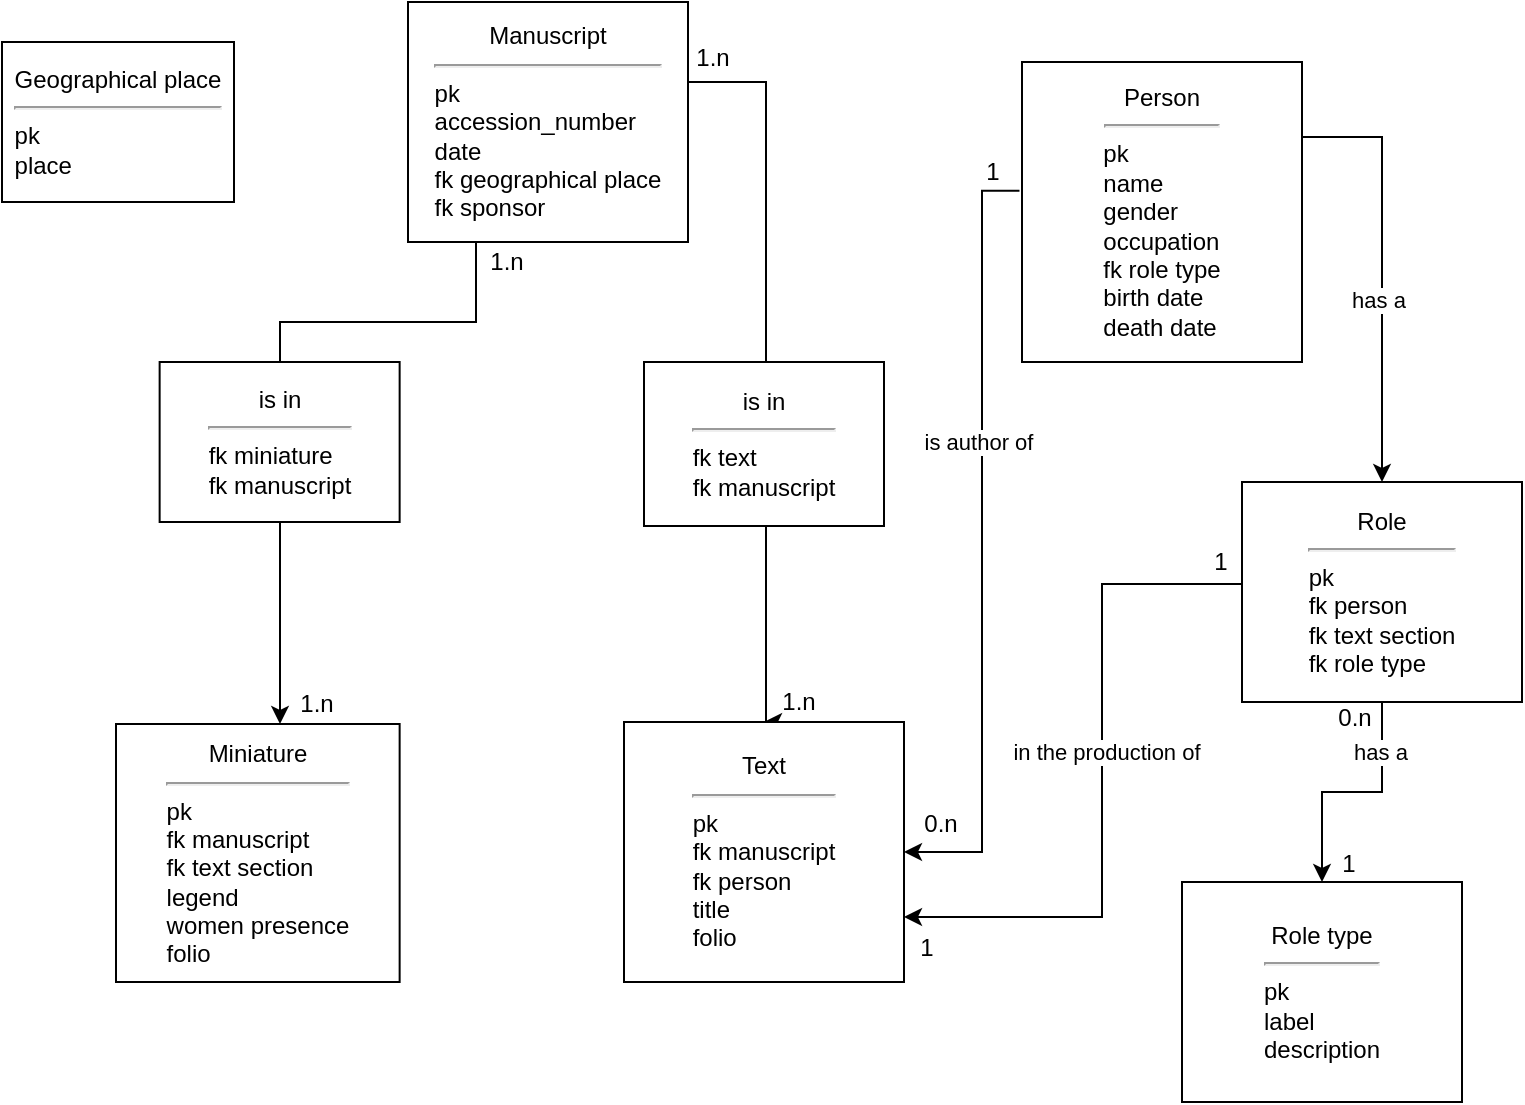 <mxfile version="20.7.4" type="github">
  <diagram id="q0DILytYg0iy6yfAkVPH" name="Page-1">
    <mxGraphModel dx="896" dy="529" grid="1" gridSize="10" guides="1" tooltips="1" connect="1" arrows="1" fold="1" page="1" pageScale="1" pageWidth="827" pageHeight="1169" math="0" shadow="0">
      <root>
        <mxCell id="0" />
        <mxCell id="1" parent="0" />
        <mxCell id="4ma81mb0YaSDIXV27W-R-30" style="edgeStyle=orthogonalEdgeStyle;rounded=0;orthogonalLoop=1;jettySize=auto;html=1;" parent="1" source="Z-nDP4wHouM15RZJmkO2-1" target="Z-nDP4wHouM15RZJmkO2-10" edge="1">
          <mxGeometry relative="1" as="geometry">
            <Array as="points">
              <mxPoint x="277" y="260" />
              <mxPoint x="179" y="260" />
            </Array>
          </mxGeometry>
        </mxCell>
        <mxCell id="4ma81mb0YaSDIXV27W-R-31" style="edgeStyle=orthogonalEdgeStyle;rounded=0;orthogonalLoop=1;jettySize=auto;html=1;entryX=0.5;entryY=0;entryDx=0;entryDy=0;" parent="1" source="Z-nDP4wHouM15RZJmkO2-1" target="Z-nDP4wHouM15RZJmkO2-14" edge="1">
          <mxGeometry relative="1" as="geometry">
            <Array as="points">
              <mxPoint x="422" y="140" />
            </Array>
          </mxGeometry>
        </mxCell>
        <mxCell id="Z-nDP4wHouM15RZJmkO2-1" value="&lt;div&gt;Manuscript&lt;/div&gt;&lt;div&gt;&lt;hr&gt;&lt;/div&gt;&lt;div align=&quot;left&quot;&gt;pk&lt;/div&gt;&lt;div align=&quot;left&quot;&gt;accession_number&lt;/div&gt;&lt;div align=&quot;left&quot;&gt;date&lt;/div&gt;&lt;div align=&quot;left&quot;&gt;fk geographical place&lt;/div&gt;&lt;div align=&quot;left&quot;&gt;fk sponsor&lt;br&gt;&lt;/div&gt;" style="rounded=0;whiteSpace=wrap;html=1;" parent="1" vertex="1">
          <mxGeometry x="243" y="100" width="140" height="120" as="geometry" />
        </mxCell>
        <mxCell id="f1sQHdEGRzn72mfnm5AS-17" style="edgeStyle=orthogonalEdgeStyle;rounded=0;orthogonalLoop=1;jettySize=auto;html=1;exitX=0;exitY=0.5;exitDx=0;exitDy=0;entryX=1;entryY=0.75;entryDx=0;entryDy=0;" edge="1" parent="1" source="Z-nDP4wHouM15RZJmkO2-4" target="Z-nDP4wHouM15RZJmkO2-14">
          <mxGeometry relative="1" as="geometry">
            <Array as="points">
              <mxPoint x="590" y="391" />
              <mxPoint x="590" y="557" />
            </Array>
          </mxGeometry>
        </mxCell>
        <mxCell id="f1sQHdEGRzn72mfnm5AS-23" value="in the production of" style="edgeLabel;html=1;align=center;verticalAlign=middle;resizable=0;points=[];" vertex="1" connectable="0" parent="f1sQHdEGRzn72mfnm5AS-17">
          <mxGeometry x="-0.072" y="2" relative="1" as="geometry">
            <mxPoint as="offset" />
          </mxGeometry>
        </mxCell>
        <mxCell id="f1sQHdEGRzn72mfnm5AS-18" style="edgeStyle=orthogonalEdgeStyle;rounded=0;orthogonalLoop=1;jettySize=auto;html=1;exitX=0.5;exitY=1;exitDx=0;exitDy=0;entryX=0.5;entryY=0;entryDx=0;entryDy=0;" edge="1" parent="1" source="Z-nDP4wHouM15RZJmkO2-4" target="f1sQHdEGRzn72mfnm5AS-9">
          <mxGeometry relative="1" as="geometry" />
        </mxCell>
        <mxCell id="f1sQHdEGRzn72mfnm5AS-22" value="has a" style="edgeLabel;html=1;align=center;verticalAlign=middle;resizable=0;points=[];" vertex="1" connectable="0" parent="f1sQHdEGRzn72mfnm5AS-18">
          <mxGeometry x="-0.591" y="3" relative="1" as="geometry">
            <mxPoint x="-4" as="offset" />
          </mxGeometry>
        </mxCell>
        <mxCell id="Z-nDP4wHouM15RZJmkO2-4" value="&lt;div&gt;Role&lt;br&gt;&lt;/div&gt;&lt;div&gt;&lt;hr&gt;&lt;/div&gt;&lt;div align=&quot;left&quot;&gt;pk&lt;/div&gt;&lt;div align=&quot;left&quot;&gt;fk person&lt;/div&gt;&lt;div align=&quot;left&quot;&gt;fk text section&lt;/div&gt;&lt;div align=&quot;left&quot;&gt;fk role type&lt;br&gt;&lt;/div&gt;" style="rounded=0;whiteSpace=wrap;html=1;" parent="1" vertex="1">
          <mxGeometry x="660" y="340" width="140" height="110" as="geometry" />
        </mxCell>
        <mxCell id="Z-nDP4wHouM15RZJmkO2-10" value="&lt;div&gt;Miniature&lt;br&gt;&lt;/div&gt;&lt;div&gt;&lt;hr&gt;&lt;/div&gt;&lt;div align=&quot;left&quot;&gt;pk&lt;/div&gt;&lt;div align=&quot;left&quot;&gt;fk manuscript&lt;/div&gt;&lt;div align=&quot;left&quot;&gt;fk text section&lt;br&gt;&lt;/div&gt;&lt;div align=&quot;left&quot;&gt;legend&lt;/div&gt;&lt;div align=&quot;left&quot;&gt;women presence&lt;/div&gt;&lt;div align=&quot;left&quot;&gt;folio&lt;br&gt;&lt;/div&gt;" style="rounded=0;whiteSpace=wrap;html=1;" parent="1" vertex="1">
          <mxGeometry x="97" y="461" width="141.82" height="129" as="geometry" />
        </mxCell>
        <mxCell id="Z-nDP4wHouM15RZJmkO2-14" value="&lt;div align=&quot;center&quot;&gt;Text&lt;/div&gt;&lt;div align=&quot;center&quot;&gt;&lt;hr&gt;&lt;/div&gt;&lt;div align=&quot;left&quot;&gt;pk&lt;/div&gt;&lt;div align=&quot;left&quot;&gt;fk manuscript&lt;br&gt;&lt;/div&gt;&lt;div align=&quot;left&quot;&gt;fk person&lt;br&gt;&lt;/div&gt;&lt;div align=&quot;left&quot;&gt;title&lt;/div&gt;&lt;div align=&quot;left&quot;&gt;folio&lt;/div&gt;" style="rounded=0;whiteSpace=wrap;html=1;align=center;" parent="1" vertex="1">
          <mxGeometry x="351" y="460" width="140" height="130" as="geometry" />
        </mxCell>
        <mxCell id="F8eL2Q75ojKpojj5MNbm-3" value="&lt;div&gt;Geographical place&lt;br&gt;&lt;/div&gt;&lt;div&gt;&lt;hr&gt;&lt;/div&gt;&lt;div align=&quot;left&quot;&gt;pk&lt;/div&gt;&lt;div align=&quot;left&quot;&gt;place&lt;br&gt;&lt;/div&gt;" style="rounded=0;whiteSpace=wrap;html=1;" parent="1" vertex="1">
          <mxGeometry x="40" y="120" width="116" height="80" as="geometry" />
        </mxCell>
        <mxCell id="f1sQHdEGRzn72mfnm5AS-15" style="edgeStyle=orthogonalEdgeStyle;rounded=0;orthogonalLoop=1;jettySize=auto;html=1;exitX=-0.009;exitY=0.429;exitDx=0;exitDy=0;entryX=1;entryY=0.5;entryDx=0;entryDy=0;exitPerimeter=0;" edge="1" parent="1" source="f1sQHdEGRzn72mfnm5AS-21" target="Z-nDP4wHouM15RZJmkO2-14">
          <mxGeometry relative="1" as="geometry">
            <mxPoint x="535.75" y="272.0" as="sourcePoint" />
            <Array as="points">
              <mxPoint x="530" y="194" />
              <mxPoint x="530" y="525" />
            </Array>
          </mxGeometry>
        </mxCell>
        <mxCell id="f1sQHdEGRzn72mfnm5AS-19" value="is author of" style="edgeLabel;html=1;align=center;verticalAlign=middle;resizable=0;points=[];" vertex="1" connectable="0" parent="f1sQHdEGRzn72mfnm5AS-15">
          <mxGeometry x="-0.339" y="-2" relative="1" as="geometry">
            <mxPoint y="16" as="offset" />
          </mxGeometry>
        </mxCell>
        <mxCell id="f1sQHdEGRzn72mfnm5AS-16" style="edgeStyle=orthogonalEdgeStyle;rounded=0;orthogonalLoop=1;jettySize=auto;html=1;exitX=1;exitY=0.25;exitDx=0;exitDy=0;entryX=0.5;entryY=0;entryDx=0;entryDy=0;" edge="1" parent="1" source="f1sQHdEGRzn72mfnm5AS-21" target="Z-nDP4wHouM15RZJmkO2-4">
          <mxGeometry relative="1" as="geometry">
            <mxPoint x="607.25" y="272.0" as="sourcePoint" />
          </mxGeometry>
        </mxCell>
        <mxCell id="f1sQHdEGRzn72mfnm5AS-20" value="has a" style="edgeLabel;html=1;align=center;verticalAlign=middle;resizable=0;points=[];" vertex="1" connectable="0" parent="f1sQHdEGRzn72mfnm5AS-16">
          <mxGeometry x="0.125" y="3" relative="1" as="geometry">
            <mxPoint x="-5" y="2" as="offset" />
          </mxGeometry>
        </mxCell>
        <mxCell id="4ma81mb0YaSDIXV27W-R-4" value="&lt;div&gt;is in&lt;br&gt;&lt;/div&gt;&lt;div&gt;&lt;hr&gt;&lt;/div&gt;&lt;div align=&quot;left&quot;&gt;fk miniature&lt;br&gt;&lt;/div&gt;&lt;div align=&quot;left&quot;&gt;fk manuscript&lt;br&gt;&lt;/div&gt;" style="rounded=0;whiteSpace=wrap;html=1;" parent="1" vertex="1">
          <mxGeometry x="118.82" y="280" width="120" height="80" as="geometry" />
        </mxCell>
        <mxCell id="4ma81mb0YaSDIXV27W-R-6" value="&lt;div&gt;is in&lt;br&gt;&lt;/div&gt;&lt;div&gt;&lt;hr&gt;&lt;/div&gt;&lt;div align=&quot;left&quot;&gt;fk text&lt;/div&gt;&lt;div align=&quot;left&quot;&gt;fk manuscript&lt;br&gt;&lt;/div&gt;" style="rounded=0;whiteSpace=wrap;html=1;" parent="1" vertex="1">
          <mxGeometry x="361" y="280" width="120" height="82" as="geometry" />
        </mxCell>
        <mxCell id="4ma81mb0YaSDIXV27W-R-45" value="1.n" style="text;html=1;align=center;verticalAlign=middle;resizable=0;points=[];autosize=1;strokeColor=none;fillColor=none;" parent="1" vertex="1">
          <mxGeometry x="177" y="436" width="40" height="30" as="geometry" />
        </mxCell>
        <mxCell id="4ma81mb0YaSDIXV27W-R-46" value="1.n" style="text;html=1;align=center;verticalAlign=middle;resizable=0;points=[];autosize=1;strokeColor=none;fillColor=none;" parent="1" vertex="1">
          <mxGeometry x="272" y="215" width="40" height="30" as="geometry" />
        </mxCell>
        <mxCell id="4ma81mb0YaSDIXV27W-R-47" value="1.n" style="text;html=1;align=center;verticalAlign=middle;resizable=0;points=[];autosize=1;strokeColor=none;fillColor=none;" parent="1" vertex="1">
          <mxGeometry x="375" y="113" width="40" height="30" as="geometry" />
        </mxCell>
        <mxCell id="4ma81mb0YaSDIXV27W-R-49" value="1.n" style="text;html=1;align=center;verticalAlign=middle;resizable=0;points=[];autosize=1;strokeColor=none;fillColor=none;" parent="1" vertex="1">
          <mxGeometry x="418" y="435" width="40" height="30" as="geometry" />
        </mxCell>
        <mxCell id="f1sQHdEGRzn72mfnm5AS-9" value="&lt;div&gt;Role type&lt;br&gt;&lt;/div&gt;&lt;div&gt;&lt;hr&gt;&lt;/div&gt;&lt;div align=&quot;left&quot;&gt;pk&lt;br&gt;&lt;/div&gt;&lt;div align=&quot;left&quot;&gt;label&lt;/div&gt;&lt;div align=&quot;left&quot;&gt;description&lt;br&gt;&lt;/div&gt;" style="rounded=0;whiteSpace=wrap;html=1;" vertex="1" parent="1">
          <mxGeometry x="630" y="540" width="140" height="110" as="geometry" />
        </mxCell>
        <mxCell id="f1sQHdEGRzn72mfnm5AS-21" value="&lt;div align=&quot;center&quot;&gt;Person&lt;br&gt;&lt;/div&gt;&lt;div align=&quot;center&quot;&gt;&lt;hr&gt;&lt;/div&gt;&lt;div align=&quot;left&quot;&gt;pk&lt;/div&gt;&lt;div align=&quot;left&quot;&gt;name&lt;/div&gt;&lt;div align=&quot;left&quot;&gt;gender&lt;/div&gt;&lt;div align=&quot;left&quot;&gt;occupation&lt;/div&gt;&lt;div align=&quot;left&quot;&gt;fk role type&lt;/div&gt;&lt;div align=&quot;left&quot;&gt;birth date&lt;/div&gt;&lt;div align=&quot;left&quot;&gt;death date&lt;br&gt;&lt;/div&gt;" style="rounded=0;whiteSpace=wrap;html=1;align=center;" vertex="1" parent="1">
          <mxGeometry x="550" y="130" width="140" height="150" as="geometry" />
        </mxCell>
        <mxCell id="f1sQHdEGRzn72mfnm5AS-25" value="1" style="text;html=1;align=center;verticalAlign=middle;resizable=0;points=[];autosize=1;strokeColor=none;fillColor=none;" vertex="1" parent="1">
          <mxGeometry x="520" y="170" width="30" height="30" as="geometry" />
        </mxCell>
        <mxCell id="f1sQHdEGRzn72mfnm5AS-26" value="0.n" style="text;html=1;align=center;verticalAlign=middle;resizable=0;points=[];autosize=1;strokeColor=none;fillColor=none;" vertex="1" parent="1">
          <mxGeometry x="489" y="496" width="40" height="30" as="geometry" />
        </mxCell>
        <mxCell id="f1sQHdEGRzn72mfnm5AS-27" value="1" style="text;html=1;align=center;verticalAlign=middle;resizable=0;points=[];autosize=1;strokeColor=none;fillColor=none;" vertex="1" parent="1">
          <mxGeometry x="634" y="365" width="30" height="30" as="geometry" />
        </mxCell>
        <mxCell id="f1sQHdEGRzn72mfnm5AS-30" value="1" style="text;html=1;align=center;verticalAlign=middle;resizable=0;points=[];autosize=1;strokeColor=none;fillColor=none;" vertex="1" parent="1">
          <mxGeometry x="487" y="558" width="30" height="30" as="geometry" />
        </mxCell>
        <mxCell id="f1sQHdEGRzn72mfnm5AS-31" value="1" style="text;html=1;align=center;verticalAlign=middle;resizable=0;points=[];autosize=1;strokeColor=none;fillColor=none;" vertex="1" parent="1">
          <mxGeometry x="698" y="516" width="30" height="30" as="geometry" />
        </mxCell>
        <mxCell id="f1sQHdEGRzn72mfnm5AS-32" value="0.n" style="text;html=1;align=center;verticalAlign=middle;resizable=0;points=[];autosize=1;strokeColor=none;fillColor=none;" vertex="1" parent="1">
          <mxGeometry x="696" y="443" width="40" height="30" as="geometry" />
        </mxCell>
      </root>
    </mxGraphModel>
  </diagram>
</mxfile>
